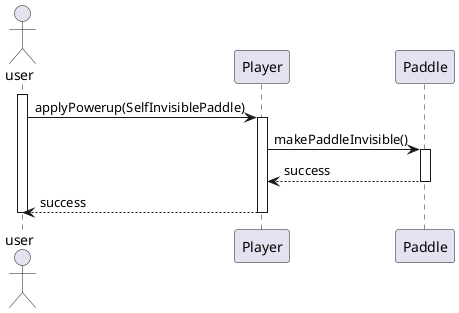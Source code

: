 @startuml
actor user
'expand paddle

participant Player as P
participant Paddle as pad

activate user
user -> P: applyPowerup(SelfInvisiblePaddle)
activate P
P -> pad: makePaddleInvisible()
activate pad
pad --> P: success
deactivate pad
P --> user: success
deactivate P
        
deactivate user
@enduml
